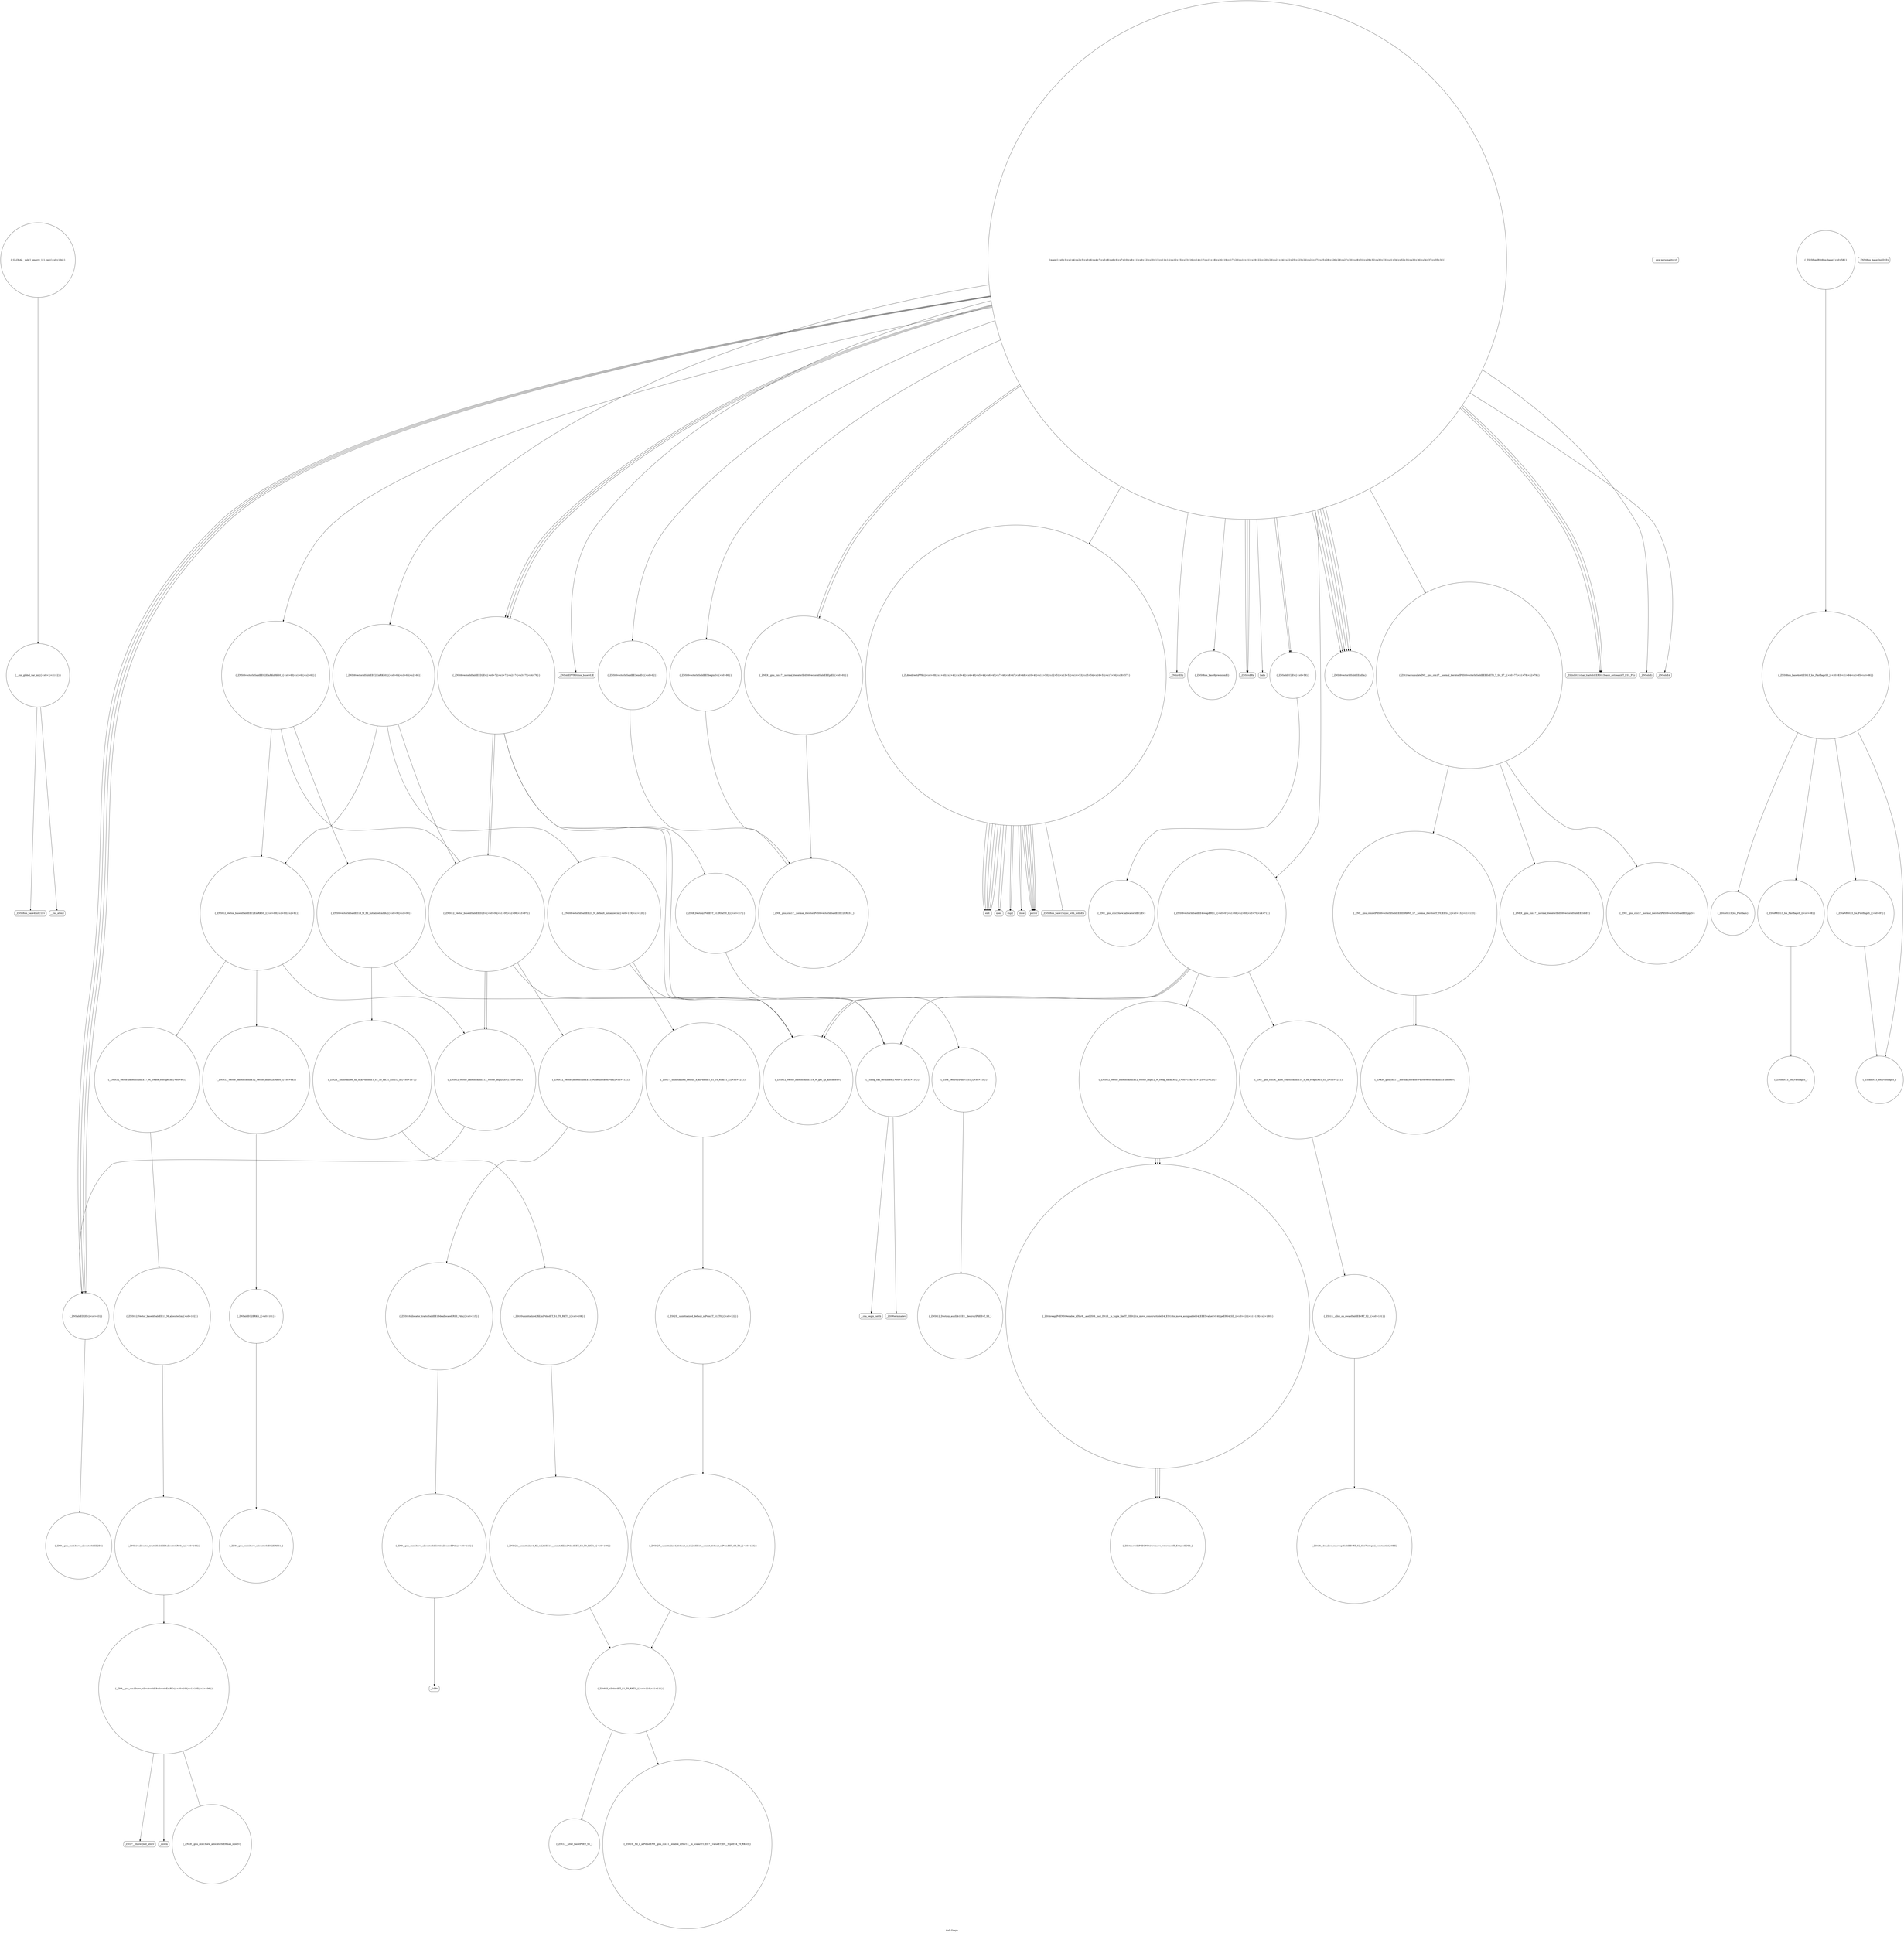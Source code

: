 digraph "Call Graph" {
	label="Call Graph";

	Node0x55e95bff5e30 [shape=record,shape=circle,label="{__cxx_global_var_init|{<s0>1|<s1>2}}"];
	Node0x55e95bff5e30:s0 -> Node0x55e95bff5eb0[color=black];
	Node0x55e95bff5e30:s1 -> Node0x55e95bff5fb0[color=black];
	Node0x55e95bff74b0 [shape=record,shape=circle,label="{_ZNSt12_Vector_baseIdSaIdEE17_M_create_storageEm|{<s0>99}}"];
	Node0x55e95bff74b0:s0 -> Node0x55e95bff86d0[color=black];
	Node0x55e95bff61b0 [shape=record,shape=Mrecord,label="{_ZNSolsEPFRSt8ios_baseS0_E}"];
	Node0x55e95bff8850 [shape=record,shape=circle,label="{_ZNK9__gnu_cxx13new_allocatorIdE8max_sizeEv}"];
	Node0x55e95bff6530 [shape=record,shape=Mrecord,label="{__gxx_personality_v0}"];
	Node0x55e95bff8bd0 [shape=record,shape=circle,label="{_ZSt6fill_nIPdmdET_S1_T0_RKT1_|{<s0>110|<s1>111}}"];
	Node0x55e95bff8bd0:s0 -> Node0x55e95bff8cd0[color=black];
	Node0x55e95bff8bd0:s1 -> Node0x55e95bff8c50[color=black];
	Node0x55e95bff68b0 [shape=record,shape=circle,label="{_ZNSt6vectorIdSaIdEE5beginEv|{<s0>80}}"];
	Node0x55e95bff68b0:s0 -> Node0x55e95bff9750[color=black];
	Node0x55e95bff8f50 [shape=record,shape=circle,label="{_ZNSt16allocator_traitsISaIdEE10deallocateERS0_Pdm|{<s0>115}}"];
	Node0x55e95bff8f50:s0 -> Node0x55e95bff8fd0[color=black];
	Node0x55e95bff6c30 [shape=record,shape=Mrecord,label="{perror}"];
	Node0x55e95bff92d0 [shape=record,shape=circle,label="{_ZSt27__uninitialized_default_n_aIPdmdET_S1_T0_RSaIT1_E|{<s0>121}}"];
	Node0x55e95bff92d0:s0 -> Node0x55e95bff9350[color=black];
	Node0x55e95bff6fb0 [shape=record,shape=circle,label="{_ZStcoSt13_Ios_Fmtflags}"];
	Node0x55e95bff9650 [shape=record,shape=circle,label="{_ZSt15__alloc_on_swapISaIdEEvRT_S2_|{<s0>131}}"];
	Node0x55e95bff9650:s0 -> Node0x55e95bff96d0[color=black];
	Node0x55e95bff7330 [shape=record,shape=circle,label="{_ZNSt6vectorIdSaIdEE18_M_fill_initializeEmRKd|{<s0>92|<s1>93}}"];
	Node0x55e95bff7330:s0 -> Node0x55e95bff8a50[color=black];
	Node0x55e95bff7330:s1 -> Node0x55e95bff89d0[color=black];
	Node0x55e95bff99d0 [shape=record,shape=circle,label="{_GLOBAL__sub_I_bmerry_1_1.cpp|{<s0>134}}"];
	Node0x55e95bff99d0:s0 -> Node0x55e95bff5e30[color=black];
	Node0x55e95bff6030 [shape=record,shape=circle,label="{main|{<s0>3|<s1>4|<s2>5|<s3>6|<s4>7|<s5>8|<s6>9|<s7>10|<s8>11|<s9>12|<s10>13|<s11>14|<s12>15|<s13>16|<s14>17|<s15>18|<s16>19|<s17>20|<s18>21|<s19>22|<s20>23|<s21>24|<s22>25|<s23>26|<s24>27|<s25>28|<s26>29|<s27>30|<s28>31|<s29>32|<s30>33|<s31>34|<s32>35|<s33>36|<s34>37|<s35>38}}"];
	Node0x55e95bff6030:s0 -> Node0x55e95bff60b0[color=black];
	Node0x55e95bff6030:s1 -> Node0x55e95bff6130[color=black];
	Node0x55e95bff6030:s2 -> Node0x55e95bff61b0[color=black];
	Node0x55e95bff6030:s3 -> Node0x55e95bff62b0[color=black];
	Node0x55e95bff6030:s4 -> Node0x55e95bff6330[color=black];
	Node0x55e95bff6030:s5 -> Node0x55e95bff6330[color=black];
	Node0x55e95bff6030:s6 -> Node0x55e95bff6330[color=black];
	Node0x55e95bff6030:s7 -> Node0x55e95bff63b0[color=black];
	Node0x55e95bff6030:s8 -> Node0x55e95bff6430[color=black];
	Node0x55e95bff6030:s9 -> Node0x55e95bff64b0[color=black];
	Node0x55e95bff6030:s10 -> Node0x55e95bff65b0[color=black];
	Node0x55e95bff6030:s11 -> Node0x55e95bff6430[color=black];
	Node0x55e95bff6030:s12 -> Node0x55e95bff6630[color=black];
	Node0x55e95bff6030:s13 -> Node0x55e95bff65b0[color=black];
	Node0x55e95bff6030:s14 -> Node0x55e95bff66b0[color=black];
	Node0x55e95bff6030:s15 -> Node0x55e95bff66b0[color=black];
	Node0x55e95bff6030:s16 -> Node0x55e95bff66b0[color=black];
	Node0x55e95bff6030:s17 -> Node0x55e95bff66b0[color=black];
	Node0x55e95bff6030:s18 -> Node0x55e95bff66b0[color=black];
	Node0x55e95bff6030:s19 -> Node0x55e95bff66b0[color=black];
	Node0x55e95bff6030:s20 -> Node0x55e95bff65b0[color=black];
	Node0x55e95bff6030:s21 -> Node0x55e95bff65b0[color=black];
	Node0x55e95bff6030:s22 -> Node0x55e95bff6730[color=black];
	Node0x55e95bff6030:s23 -> Node0x55e95bff67b0[color=black];
	Node0x55e95bff6030:s24 -> Node0x55e95bff68b0[color=black];
	Node0x55e95bff6030:s25 -> Node0x55e95bff6930[color=black];
	Node0x55e95bff6030:s26 -> Node0x55e95bff6930[color=black];
	Node0x55e95bff6030:s27 -> Node0x55e95bff69b0[color=black];
	Node0x55e95bff6030:s28 -> Node0x55e95bff6830[color=black];
	Node0x55e95bff6030:s29 -> Node0x55e95bff67b0[color=black];
	Node0x55e95bff6030:s30 -> Node0x55e95bff67b0[color=black];
	Node0x55e95bff6030:s31 -> Node0x55e95bff6a30[color=black];
	Node0x55e95bff6030:s32 -> Node0x55e95bff6ab0[color=black];
	Node0x55e95bff6030:s33 -> Node0x55e95bff6a30[color=black];
	Node0x55e95bff6030:s34 -> Node0x55e95bff6b30[color=black];
	Node0x55e95bff6030:s35 -> Node0x55e95bff6a30[color=black];
	Node0x55e95bff86d0 [shape=record,shape=circle,label="{_ZNSt12_Vector_baseIdSaIdEE11_M_allocateEm|{<s0>102}}"];
	Node0x55e95bff86d0:s0 -> Node0x55e95bff8750[color=black];
	Node0x55e95bff63b0 [shape=record,shape=Mrecord,label="{llabs}"];
	Node0x55e95bff8a50 [shape=record,shape=circle,label="{_ZNSt12_Vector_baseIdSaIdEE19_M_get_Tp_allocatorEv}"];
	Node0x55e95bff6730 [shape=record,shape=circle,label="{_ZNSt6vectorIdSaIdEE4swapERS1_|{<s0>67|<s1>68|<s2>69|<s3>70|<s4>71}}"];
	Node0x55e95bff6730:s0 -> Node0x55e95bff9450[color=black];
	Node0x55e95bff6730:s1 -> Node0x55e95bff8a50[color=black];
	Node0x55e95bff6730:s2 -> Node0x55e95bff8a50[color=black];
	Node0x55e95bff6730:s3 -> Node0x55e95bff94d0[color=black];
	Node0x55e95bff6730:s4 -> Node0x55e95bff8dd0[color=black];
	Node0x55e95bff8dd0 [shape=record,shape=circle,label="{__clang_call_terminate|{<s0>113|<s1>114}}"];
	Node0x55e95bff8dd0:s0 -> Node0x55e95bff8e50[color=black];
	Node0x55e95bff8dd0:s1 -> Node0x55e95bff8ed0[color=black];
	Node0x55e95bff6ab0 [shape=record,shape=Mrecord,label="{_ZNSolsEi}"];
	Node0x55e95bff9150 [shape=record,shape=circle,label="{_ZSt8_DestroyIPdEvT_S1_|{<s0>118}}"];
	Node0x55e95bff9150:s0 -> Node0x55e95bff91d0[color=black];
	Node0x55e95bff6e30 [shape=record,shape=Mrecord,label="{_ZNSt8ios_base15sync_with_stdioEb}"];
	Node0x55e95bff94d0 [shape=record,shape=circle,label="{_ZN9__gnu_cxx14__alloc_traitsISaIdEE10_S_on_swapERS1_S3_|{<s0>127}}"];
	Node0x55e95bff94d0:s0 -> Node0x55e95bff9650[color=black];
	Node0x55e95bff71b0 [shape=record,shape=circle,label="{_ZN9__gnu_cxx13new_allocatorIdEC2Ev}"];
	Node0x55e95bff9850 [shape=record,shape=circle,label="{_ZNK9__gnu_cxx17__normal_iteratorIPdSt6vectorIdSaIdEEEdeEv}"];
	Node0x55e95bff5eb0 [shape=record,shape=Mrecord,label="{_ZNSt8ios_base4InitC1Ev}"];
	Node0x55e95bff7530 [shape=record,shape=circle,label="{_ZNSt12_Vector_baseIdSaIdEE12_Vector_implD2Ev|{<s0>100}}"];
	Node0x55e95bff7530:s0 -> Node0x55e95bff65b0[color=black];
	Node0x55e95bff6230 [shape=record,shape=circle,label="{_ZSt5fixedRSt8ios_base|{<s0>58}}"];
	Node0x55e95bff6230:s0 -> Node0x55e95bff6eb0[color=black];
	Node0x55e95bff88d0 [shape=record,shape=Mrecord,label="{_ZSt17__throw_bad_allocv}"];
	Node0x55e95bff65b0 [shape=record,shape=circle,label="{_ZNSaIdED2Ev|{<s0>63}}"];
	Node0x55e95bff65b0:s0 -> Node0x55e95bff7230[color=black];
	Node0x55e95bff8c50 [shape=record,shape=circle,label="{_ZSt10__fill_n_aIPdmdEN9__gnu_cxx11__enable_ifIXsr11__is_scalarIT1_EE7__valueET_E6__typeES4_T0_RKS3_}"];
	Node0x55e95bff6930 [shape=record,shape=circle,label="{_ZNK9__gnu_cxx17__normal_iteratorIPdSt6vectorIdSaIdEEEplEl|{<s0>81}}"];
	Node0x55e95bff6930:s0 -> Node0x55e95bff9750[color=black];
	Node0x55e95bff8fd0 [shape=record,shape=circle,label="{_ZN9__gnu_cxx13new_allocatorIdE10deallocateEPdm|{<s0>116}}"];
	Node0x55e95bff8fd0:s0 -> Node0x55e95bff9050[color=black];
	Node0x55e95bff6cb0 [shape=record,shape=Mrecord,label="{exit}"];
	Node0x55e95bff9350 [shape=record,shape=circle,label="{_ZSt25__uninitialized_default_nIPdmET_S1_T0_|{<s0>122}}"];
	Node0x55e95bff9350:s0 -> Node0x55e95bff93d0[color=black];
	Node0x55e95bff7030 [shape=record,shape=circle,label="{_ZStoRRSt13_Ios_FmtflagsS_|{<s0>88}}"];
	Node0x55e95bff7030:s0 -> Node0x55e95bff7130[color=black];
	Node0x55e95bff96d0 [shape=record,shape=circle,label="{_ZSt18__do_alloc_on_swapISaIdEEvRT_S2_St17integral_constantIbLb0EE}"];
	Node0x55e95bff73b0 [shape=record,shape=circle,label="{_ZNSt12_Vector_baseIdSaIdEED2Ev|{<s0>94|<s1>95|<s2>96|<s3>97}}"];
	Node0x55e95bff73b0:s0 -> Node0x55e95bff8d50[color=black];
	Node0x55e95bff73b0:s1 -> Node0x55e95bff7530[color=black];
	Node0x55e95bff73b0:s2 -> Node0x55e95bff7530[color=black];
	Node0x55e95bff73b0:s3 -> Node0x55e95bff8dd0[color=black];
	Node0x55e95bff60b0 [shape=record,shape=circle,label="{_ZL8redirectiPPKc|{<s0>39|<s1>40|<s2>41|<s3>42|<s4>43|<s5>44|<s6>45|<s7>46|<s8>47|<s9>48|<s10>49|<s11>50|<s12>51|<s13>52|<s14>53|<s15>54|<s16>55|<s17>56|<s18>57}}"];
	Node0x55e95bff60b0:s0 -> Node0x55e95bff6bb0[color=black];
	Node0x55e95bff60b0:s1 -> Node0x55e95bff6c30[color=black];
	Node0x55e95bff60b0:s2 -> Node0x55e95bff6cb0[color=black];
	Node0x55e95bff60b0:s3 -> Node0x55e95bff6d30[color=black];
	Node0x55e95bff60b0:s4 -> Node0x55e95bff6c30[color=black];
	Node0x55e95bff60b0:s5 -> Node0x55e95bff6cb0[color=black];
	Node0x55e95bff60b0:s6 -> Node0x55e95bff6db0[color=black];
	Node0x55e95bff60b0:s7 -> Node0x55e95bff6c30[color=black];
	Node0x55e95bff60b0:s8 -> Node0x55e95bff6cb0[color=black];
	Node0x55e95bff60b0:s9 -> Node0x55e95bff6bb0[color=black];
	Node0x55e95bff60b0:s10 -> Node0x55e95bff6c30[color=black];
	Node0x55e95bff60b0:s11 -> Node0x55e95bff6cb0[color=black];
	Node0x55e95bff60b0:s12 -> Node0x55e95bff6d30[color=black];
	Node0x55e95bff60b0:s13 -> Node0x55e95bff6c30[color=black];
	Node0x55e95bff60b0:s14 -> Node0x55e95bff6cb0[color=black];
	Node0x55e95bff60b0:s15 -> Node0x55e95bff6db0[color=black];
	Node0x55e95bff60b0:s16 -> Node0x55e95bff6c30[color=black];
	Node0x55e95bff60b0:s17 -> Node0x55e95bff6cb0[color=black];
	Node0x55e95bff60b0:s18 -> Node0x55e95bff6e30[color=black];
	Node0x55e95bff8750 [shape=record,shape=circle,label="{_ZNSt16allocator_traitsISaIdEE8allocateERS0_m|{<s0>103}}"];
	Node0x55e95bff8750:s0 -> Node0x55e95bff87d0[color=black];
	Node0x55e95bff6430 [shape=record,shape=circle,label="{_ZNSaIdEC2Ev|{<s0>59}}"];
	Node0x55e95bff6430:s0 -> Node0x55e95bff71b0[color=black];
	Node0x55e95bff8ad0 [shape=record,shape=circle,label="{_ZSt20uninitialized_fill_nIPdmdET_S1_T0_RKT1_|{<s0>108}}"];
	Node0x55e95bff8ad0:s0 -> Node0x55e95bff8b50[color=black];
	Node0x55e95bff67b0 [shape=record,shape=circle,label="{_ZNSt6vectorIdSaIdEED2Ev|{<s0>72|<s1>73|<s2>74|<s3>75|<s4>76}}"];
	Node0x55e95bff67b0:s0 -> Node0x55e95bff8a50[color=black];
	Node0x55e95bff67b0:s1 -> Node0x55e95bff90d0[color=black];
	Node0x55e95bff67b0:s2 -> Node0x55e95bff73b0[color=black];
	Node0x55e95bff67b0:s3 -> Node0x55e95bff73b0[color=black];
	Node0x55e95bff67b0:s4 -> Node0x55e95bff8dd0[color=black];
	Node0x55e95bff8e50 [shape=record,shape=Mrecord,label="{__cxa_begin_catch}"];
	Node0x55e95bff6b30 [shape=record,shape=Mrecord,label="{_ZNSolsEd}"];
	Node0x55e95bff91d0 [shape=record,shape=circle,label="{_ZNSt12_Destroy_auxILb1EE9__destroyIPdEEvT_S3_}"];
	Node0x55e95bff6eb0 [shape=record,shape=circle,label="{_ZNSt8ios_base4setfESt13_Ios_FmtflagsS0_|{<s0>83|<s1>84|<s2>85|<s3>86}}"];
	Node0x55e95bff6eb0:s0 -> Node0x55e95bff6fb0[color=black];
	Node0x55e95bff6eb0:s1 -> Node0x55e95bff6f30[color=black];
	Node0x55e95bff6eb0:s2 -> Node0x55e95bff70b0[color=black];
	Node0x55e95bff6eb0:s3 -> Node0x55e95bff7030[color=black];
	Node0x55e95bff9550 [shape=record,shape=circle,label="{_ZSt4swapIPdENSt9enable_ifIXsr6__and_ISt6__not_ISt15__is_tuple_likeIT_EESt21is_move_constructibleIS4_ESt18is_move_assignableIS4_EEE5valueEvE4typeERS4_SD_|{<s0>128|<s1>129|<s2>130}}"];
	Node0x55e95bff9550:s0 -> Node0x55e95bff95d0[color=black];
	Node0x55e95bff9550:s1 -> Node0x55e95bff95d0[color=black];
	Node0x55e95bff9550:s2 -> Node0x55e95bff95d0[color=black];
	Node0x55e95bff7230 [shape=record,shape=circle,label="{_ZN9__gnu_cxx13new_allocatorIdED2Ev}"];
	Node0x55e95bff98d0 [shape=record,shape=circle,label="{_ZN9__gnu_cxx17__normal_iteratorIPdSt6vectorIdSaIdEEEppEv}"];
	Node0x55e95bff5f30 [shape=record,shape=Mrecord,label="{_ZNSt8ios_base4InitD1Ev}"];
	Node0x55e95bff75b0 [shape=record,shape=circle,label="{_ZNSaIdEC2ERKS_|{<s0>101}}"];
	Node0x55e95bff75b0:s0 -> Node0x55e95bff8650[color=black];
	Node0x55e95bff62b0 [shape=record,shape=circle,label="{_ZNSt8ios_base9precisionEl}"];
	Node0x55e95bff8950 [shape=record,shape=Mrecord,label="{_Znwm}"];
	Node0x55e95bff6630 [shape=record,shape=circle,label="{_ZNSt6vectorIdSaIdEEC2EmRKS0_|{<s0>64|<s1>65|<s2>66}}"];
	Node0x55e95bff6630:s0 -> Node0x55e95bff72b0[color=black];
	Node0x55e95bff6630:s1 -> Node0x55e95bff9250[color=black];
	Node0x55e95bff6630:s2 -> Node0x55e95bff73b0[color=black];
	Node0x55e95bff8cd0 [shape=record,shape=circle,label="{_ZSt12__niter_baseIPdET_S1_}"];
	Node0x55e95bff69b0 [shape=record,shape=circle,label="{_ZNSt6vectorIdSaIdEE3endEv|{<s0>82}}"];
	Node0x55e95bff69b0:s0 -> Node0x55e95bff9750[color=black];
	Node0x55e95bff9050 [shape=record,shape=Mrecord,label="{_ZdlPv}"];
	Node0x55e95bff6d30 [shape=record,shape=Mrecord,label="{dup2}"];
	Node0x55e95bff93d0 [shape=record,shape=circle,label="{_ZNSt27__uninitialized_default_n_1ILb1EE18__uninit_default_nIPdmEET_S3_T0_|{<s0>123}}"];
	Node0x55e95bff93d0:s0 -> Node0x55e95bff8bd0[color=black];
	Node0x55e95bff70b0 [shape=record,shape=circle,label="{_ZStanSt13_Ios_FmtflagsS_}"];
	Node0x55e95bff9750 [shape=record,shape=circle,label="{_ZN9__gnu_cxx17__normal_iteratorIPdSt6vectorIdSaIdEEEC2ERKS1_}"];
	Node0x55e95bff7430 [shape=record,shape=circle,label="{_ZNSt12_Vector_baseIdSaIdEE12_Vector_implC2ERKS0_|{<s0>98}}"];
	Node0x55e95bff7430:s0 -> Node0x55e95bff75b0[color=black];
	Node0x55e95bff6130 [shape=record,shape=Mrecord,label="{_ZNSirsERi}"];
	Node0x55e95bff87d0 [shape=record,shape=circle,label="{_ZN9__gnu_cxx13new_allocatorIdE8allocateEmPKv|{<s0>104|<s1>105|<s2>106}}"];
	Node0x55e95bff87d0:s0 -> Node0x55e95bff8850[color=black];
	Node0x55e95bff87d0:s1 -> Node0x55e95bff88d0[color=black];
	Node0x55e95bff87d0:s2 -> Node0x55e95bff8950[color=black];
	Node0x55e95bff64b0 [shape=record,shape=circle,label="{_ZNSt6vectorIdSaIdEEC2EmRKdRKS0_|{<s0>60|<s1>61|<s2>62}}"];
	Node0x55e95bff64b0:s0 -> Node0x55e95bff72b0[color=black];
	Node0x55e95bff64b0:s1 -> Node0x55e95bff7330[color=black];
	Node0x55e95bff64b0:s2 -> Node0x55e95bff73b0[color=black];
	Node0x55e95bff8b50 [shape=record,shape=circle,label="{_ZNSt22__uninitialized_fill_nILb1EE15__uninit_fill_nIPdmdEET_S3_T0_RKT1_|{<s0>109}}"];
	Node0x55e95bff8b50:s0 -> Node0x55e95bff8bd0[color=black];
	Node0x55e95bff6830 [shape=record,shape=circle,label="{_ZSt10accumulateIN9__gnu_cxx17__normal_iteratorIPdSt6vectorIdSaIdEEEEdET0_T_S8_S7_|{<s0>77|<s1>78|<s2>79}}"];
	Node0x55e95bff6830:s0 -> Node0x55e95bff97d0[color=black];
	Node0x55e95bff6830:s1 -> Node0x55e95bff9850[color=black];
	Node0x55e95bff6830:s2 -> Node0x55e95bff98d0[color=black];
	Node0x55e95bff8ed0 [shape=record,shape=Mrecord,label="{_ZSt9terminatev}"];
	Node0x55e95bff6bb0 [shape=record,shape=Mrecord,label="{open}"];
	Node0x55e95bff9250 [shape=record,shape=circle,label="{_ZNSt6vectorIdSaIdEE21_M_default_initializeEm|{<s0>119|<s1>120}}"];
	Node0x55e95bff9250:s0 -> Node0x55e95bff8a50[color=black];
	Node0x55e95bff9250:s1 -> Node0x55e95bff92d0[color=black];
	Node0x55e95bff6f30 [shape=record,shape=circle,label="{_ZStaNRSt13_Ios_FmtflagsS_|{<s0>87}}"];
	Node0x55e95bff6f30:s0 -> Node0x55e95bff70b0[color=black];
	Node0x55e95bff95d0 [shape=record,shape=circle,label="{_ZSt4moveIRPdEONSt16remove_referenceIT_E4typeEOS3_}"];
	Node0x55e95bff72b0 [shape=record,shape=circle,label="{_ZNSt12_Vector_baseIdSaIdEEC2EmRKS0_|{<s0>89|<s1>90|<s2>91}}"];
	Node0x55e95bff72b0:s0 -> Node0x55e95bff7430[color=black];
	Node0x55e95bff72b0:s1 -> Node0x55e95bff74b0[color=black];
	Node0x55e95bff72b0:s2 -> Node0x55e95bff7530[color=black];
	Node0x55e95bff9950 [shape=record,shape=circle,label="{_ZNK9__gnu_cxx17__normal_iteratorIPdSt6vectorIdSaIdEEE4baseEv}"];
	Node0x55e95bff5fb0 [shape=record,shape=Mrecord,label="{__cxa_atexit}"];
	Node0x55e95bff8650 [shape=record,shape=circle,label="{_ZN9__gnu_cxx13new_allocatorIdEC2ERKS1_}"];
	Node0x55e95bff6330 [shape=record,shape=Mrecord,label="{_ZNSirsERx}"];
	Node0x55e95bff89d0 [shape=record,shape=circle,label="{_ZSt24__uninitialized_fill_n_aIPdmddET_S1_T0_RKT1_RSaIT2_E|{<s0>107}}"];
	Node0x55e95bff89d0:s0 -> Node0x55e95bff8ad0[color=black];
	Node0x55e95bff66b0 [shape=record,shape=circle,label="{_ZNSt6vectorIdSaIdEEixEm}"];
	Node0x55e95bff8d50 [shape=record,shape=circle,label="{_ZNSt12_Vector_baseIdSaIdEE13_M_deallocateEPdm|{<s0>112}}"];
	Node0x55e95bff8d50:s0 -> Node0x55e95bff8f50[color=black];
	Node0x55e95bff6a30 [shape=record,shape=Mrecord,label="{_ZStlsISt11char_traitsIcEERSt13basic_ostreamIcT_ES5_PKc}"];
	Node0x55e95bff90d0 [shape=record,shape=circle,label="{_ZSt8_DestroyIPddEvT_S1_RSaIT0_E|{<s0>117}}"];
	Node0x55e95bff90d0:s0 -> Node0x55e95bff9150[color=black];
	Node0x55e95bff6db0 [shape=record,shape=Mrecord,label="{close}"];
	Node0x55e95bff9450 [shape=record,shape=circle,label="{_ZNSt12_Vector_baseIdSaIdEE12_Vector_impl12_M_swap_dataERS2_|{<s0>124|<s1>125|<s2>126}}"];
	Node0x55e95bff9450:s0 -> Node0x55e95bff9550[color=black];
	Node0x55e95bff9450:s1 -> Node0x55e95bff9550[color=black];
	Node0x55e95bff9450:s2 -> Node0x55e95bff9550[color=black];
	Node0x55e95bff7130 [shape=record,shape=circle,label="{_ZStorSt13_Ios_FmtflagsS_}"];
	Node0x55e95bff97d0 [shape=record,shape=circle,label="{_ZN9__gnu_cxxneIPdSt6vectorIdSaIdEEEEbRKNS_17__normal_iteratorIT_T0_EESA_|{<s0>132|<s1>133}}"];
	Node0x55e95bff97d0:s0 -> Node0x55e95bff9950[color=black];
	Node0x55e95bff97d0:s1 -> Node0x55e95bff9950[color=black];
}
